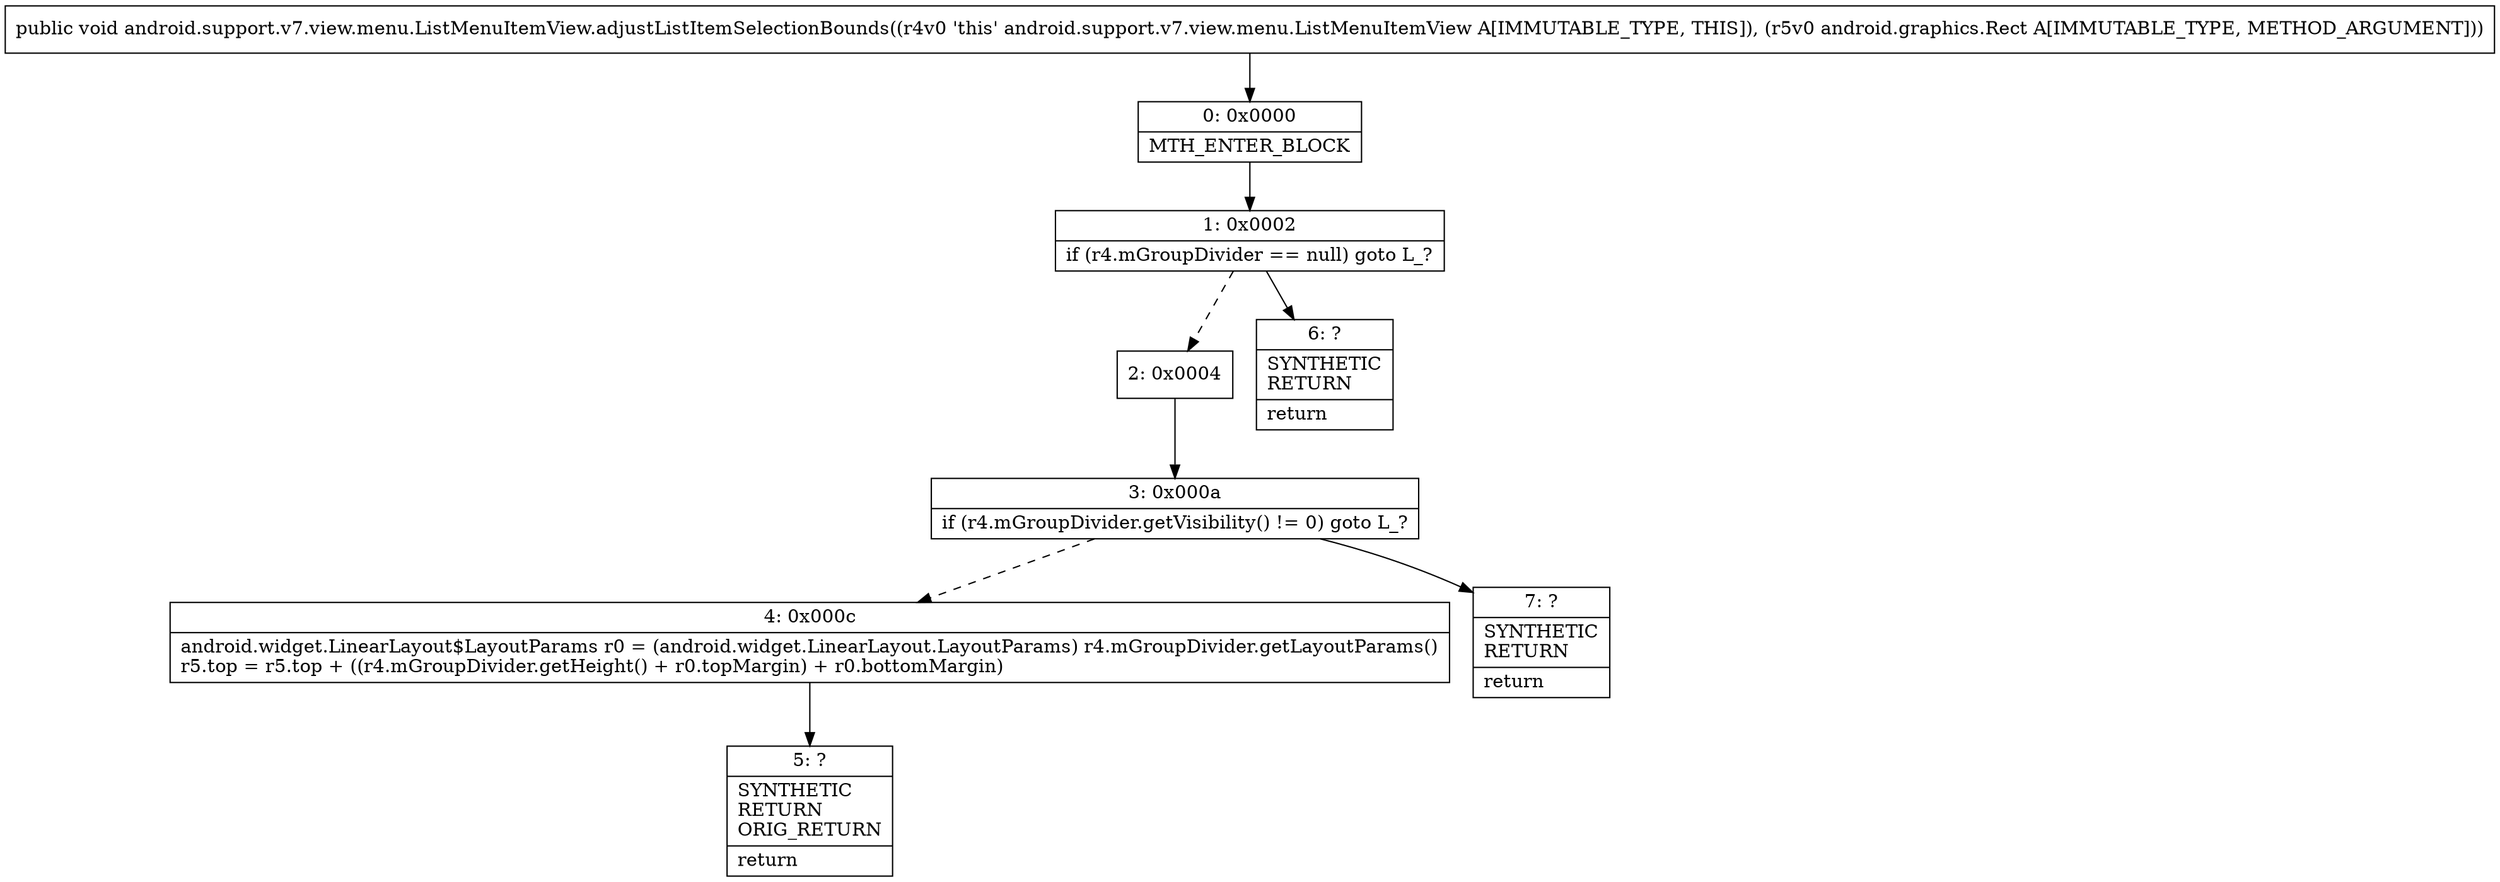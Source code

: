 digraph "CFG forandroid.support.v7.view.menu.ListMenuItemView.adjustListItemSelectionBounds(Landroid\/graphics\/Rect;)V" {
Node_0 [shape=record,label="{0\:\ 0x0000|MTH_ENTER_BLOCK\l}"];
Node_1 [shape=record,label="{1\:\ 0x0002|if (r4.mGroupDivider == null) goto L_?\l}"];
Node_2 [shape=record,label="{2\:\ 0x0004}"];
Node_3 [shape=record,label="{3\:\ 0x000a|if (r4.mGroupDivider.getVisibility() != 0) goto L_?\l}"];
Node_4 [shape=record,label="{4\:\ 0x000c|android.widget.LinearLayout$LayoutParams r0 = (android.widget.LinearLayout.LayoutParams) r4.mGroupDivider.getLayoutParams()\lr5.top = r5.top + ((r4.mGroupDivider.getHeight() + r0.topMargin) + r0.bottomMargin)\l}"];
Node_5 [shape=record,label="{5\:\ ?|SYNTHETIC\lRETURN\lORIG_RETURN\l|return\l}"];
Node_6 [shape=record,label="{6\:\ ?|SYNTHETIC\lRETURN\l|return\l}"];
Node_7 [shape=record,label="{7\:\ ?|SYNTHETIC\lRETURN\l|return\l}"];
MethodNode[shape=record,label="{public void android.support.v7.view.menu.ListMenuItemView.adjustListItemSelectionBounds((r4v0 'this' android.support.v7.view.menu.ListMenuItemView A[IMMUTABLE_TYPE, THIS]), (r5v0 android.graphics.Rect A[IMMUTABLE_TYPE, METHOD_ARGUMENT])) }"];
MethodNode -> Node_0;
Node_0 -> Node_1;
Node_1 -> Node_2[style=dashed];
Node_1 -> Node_6;
Node_2 -> Node_3;
Node_3 -> Node_4[style=dashed];
Node_3 -> Node_7;
Node_4 -> Node_5;
}

